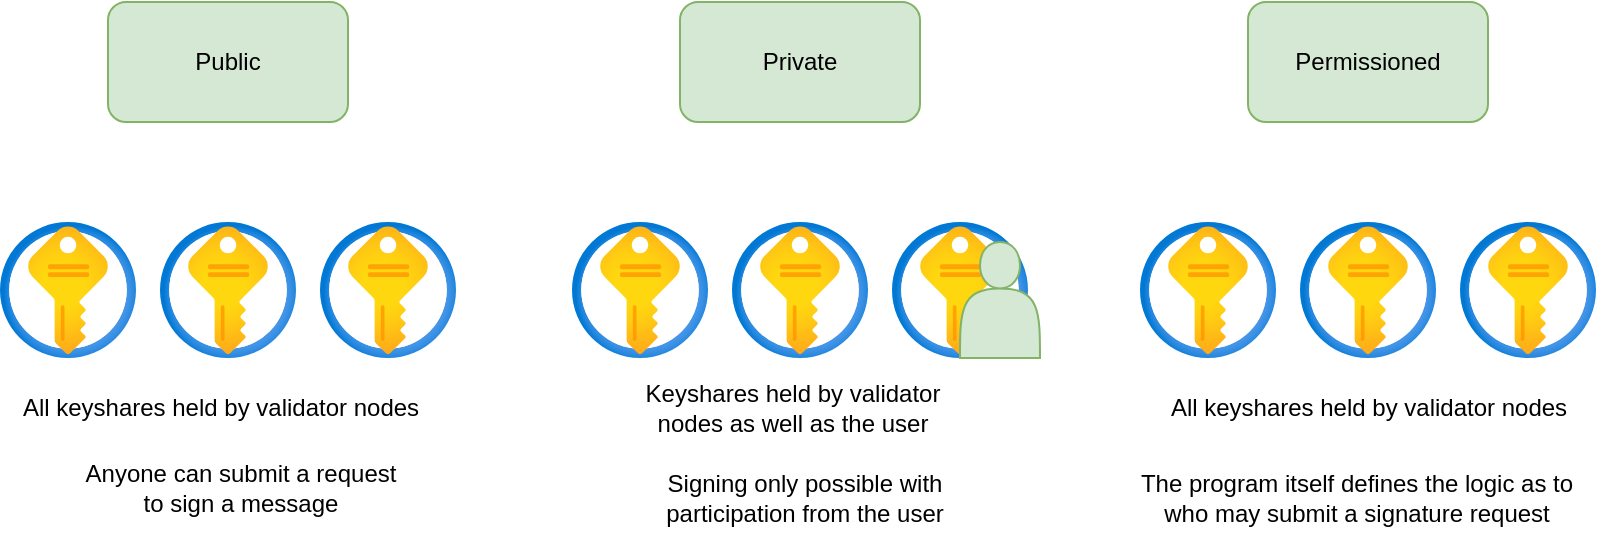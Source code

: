 <mxfile version="21.6.8" type="device">
  <diagram name="Page-1" id="MVUO56eXqKpAhezhZcp3">
    <mxGraphModel dx="1071" dy="898" grid="1" gridSize="10" guides="1" tooltips="1" connect="1" arrows="1" fold="1" page="1" pageScale="1" pageWidth="850" pageHeight="1100" math="0" shadow="0">
      <root>
        <mxCell id="0" />
        <mxCell id="1" parent="0" />
        <mxCell id="oQIe6zk9vqxr4BpjPy98-1" value="Public" style="rounded=1;whiteSpace=wrap;html=1;fillColor=#d5e8d4;strokeColor=#82b366;" vertex="1" parent="1">
          <mxGeometry x="174" y="120" width="120" height="60" as="geometry" />
        </mxCell>
        <mxCell id="oQIe6zk9vqxr4BpjPy98-2" value="Private" style="rounded=1;whiteSpace=wrap;html=1;fillColor=#d5e8d4;strokeColor=#82b366;" vertex="1" parent="1">
          <mxGeometry x="460" y="120" width="120" height="60" as="geometry" />
        </mxCell>
        <mxCell id="oQIe6zk9vqxr4BpjPy98-3" value="Permissioned" style="rounded=1;whiteSpace=wrap;html=1;fillColor=#d5e8d4;strokeColor=#82b366;" vertex="1" parent="1">
          <mxGeometry x="744" y="120" width="120" height="60" as="geometry" />
        </mxCell>
        <mxCell id="oQIe6zk9vqxr4BpjPy98-22" value="" style="image;aspect=fixed;html=1;points=[];align=center;fontSize=12;image=img/lib/azure2/security/Key_Vaults.svg;" vertex="1" parent="1">
          <mxGeometry x="120" y="230" width="68" height="68" as="geometry" />
        </mxCell>
        <mxCell id="oQIe6zk9vqxr4BpjPy98-24" value="" style="image;aspect=fixed;html=1;points=[];align=center;fontSize=12;image=img/lib/azure2/security/Key_Vaults.svg;" vertex="1" parent="1">
          <mxGeometry x="200" y="230" width="68" height="68" as="geometry" />
        </mxCell>
        <mxCell id="oQIe6zk9vqxr4BpjPy98-25" value="" style="image;aspect=fixed;html=1;points=[];align=center;fontSize=12;image=img/lib/azure2/security/Key_Vaults.svg;" vertex="1" parent="1">
          <mxGeometry x="280" y="230" width="68" height="68" as="geometry" />
        </mxCell>
        <mxCell id="oQIe6zk9vqxr4BpjPy98-26" value="All keyshares held by validator nodes" style="text;html=1;align=center;verticalAlign=middle;resizable=0;points=[];autosize=1;strokeColor=none;fillColor=none;" vertex="1" parent="1">
          <mxGeometry x="120" y="308" width="220" height="30" as="geometry" />
        </mxCell>
        <mxCell id="oQIe6zk9vqxr4BpjPy98-28" value="" style="image;aspect=fixed;html=1;points=[];align=center;fontSize=12;image=img/lib/azure2/security/Key_Vaults.svg;" vertex="1" parent="1">
          <mxGeometry x="406" y="230" width="68" height="68" as="geometry" />
        </mxCell>
        <mxCell id="oQIe6zk9vqxr4BpjPy98-29" value="" style="image;aspect=fixed;html=1;points=[];align=center;fontSize=12;image=img/lib/azure2/security/Key_Vaults.svg;" vertex="1" parent="1">
          <mxGeometry x="486" y="230" width="68" height="68" as="geometry" />
        </mxCell>
        <mxCell id="oQIe6zk9vqxr4BpjPy98-30" value="" style="image;aspect=fixed;html=1;points=[];align=center;fontSize=12;image=img/lib/azure2/security/Key_Vaults.svg;" vertex="1" parent="1">
          <mxGeometry x="566" y="230" width="68" height="68" as="geometry" />
        </mxCell>
        <mxCell id="oQIe6zk9vqxr4BpjPy98-31" value="&lt;div&gt;Keyshares held by validator&lt;/div&gt;&lt;div&gt;nodes as well as the user&lt;/div&gt;" style="text;html=1;align=center;verticalAlign=middle;resizable=0;points=[];autosize=1;strokeColor=none;fillColor=none;" vertex="1" parent="1">
          <mxGeometry x="431" y="303" width="170" height="40" as="geometry" />
        </mxCell>
        <mxCell id="oQIe6zk9vqxr4BpjPy98-32" value="" style="image;aspect=fixed;html=1;points=[];align=center;fontSize=12;image=img/lib/azure2/security/Key_Vaults.svg;" vertex="1" parent="1">
          <mxGeometry x="690" y="230" width="68" height="68" as="geometry" />
        </mxCell>
        <mxCell id="oQIe6zk9vqxr4BpjPy98-33" value="" style="image;aspect=fixed;html=1;points=[];align=center;fontSize=12;image=img/lib/azure2/security/Key_Vaults.svg;" vertex="1" parent="1">
          <mxGeometry x="770" y="230" width="68" height="68" as="geometry" />
        </mxCell>
        <mxCell id="oQIe6zk9vqxr4BpjPy98-34" value="" style="image;aspect=fixed;html=1;points=[];align=center;fontSize=12;image=img/lib/azure2/security/Key_Vaults.svg;" vertex="1" parent="1">
          <mxGeometry x="850" y="230" width="68" height="68" as="geometry" />
        </mxCell>
        <mxCell id="oQIe6zk9vqxr4BpjPy98-36" value="&lt;div&gt;Anyone can submit a request&lt;/div&gt;&lt;div&gt;to sign a message&lt;/div&gt;" style="text;html=1;align=center;verticalAlign=middle;resizable=0;points=[];autosize=1;strokeColor=none;fillColor=none;" vertex="1" parent="1">
          <mxGeometry x="150" y="343" width="180" height="40" as="geometry" />
        </mxCell>
        <mxCell id="oQIe6zk9vqxr4BpjPy98-37" value="All keyshares held by validator nodes" style="text;html=1;align=center;verticalAlign=middle;resizable=0;points=[];autosize=1;strokeColor=none;fillColor=none;" vertex="1" parent="1">
          <mxGeometry x="694" y="308" width="220" height="30" as="geometry" />
        </mxCell>
        <mxCell id="oQIe6zk9vqxr4BpjPy98-38" value="" style="shape=actor;whiteSpace=wrap;html=1;fillColor=#d5e8d4;strokeColor=#82b366;" vertex="1" parent="1">
          <mxGeometry x="600" y="240" width="40" height="58" as="geometry" />
        </mxCell>
        <mxCell id="oQIe6zk9vqxr4BpjPy98-39" value="&lt;div&gt;The program itself defines the logic as to&lt;/div&gt;&lt;div&gt;who may submit a signature request&lt;/div&gt;" style="text;html=1;align=center;verticalAlign=middle;resizable=0;points=[];autosize=1;strokeColor=none;fillColor=none;" vertex="1" parent="1">
          <mxGeometry x="678" y="348" width="240" height="40" as="geometry" />
        </mxCell>
        <mxCell id="oQIe6zk9vqxr4BpjPy98-40" value="Signing only possible with participation from the user" style="text;html=1;strokeColor=none;fillColor=none;align=center;verticalAlign=middle;whiteSpace=wrap;rounded=0;" vertex="1" parent="1">
          <mxGeometry x="425" y="353" width="195" height="30" as="geometry" />
        </mxCell>
      </root>
    </mxGraphModel>
  </diagram>
</mxfile>
